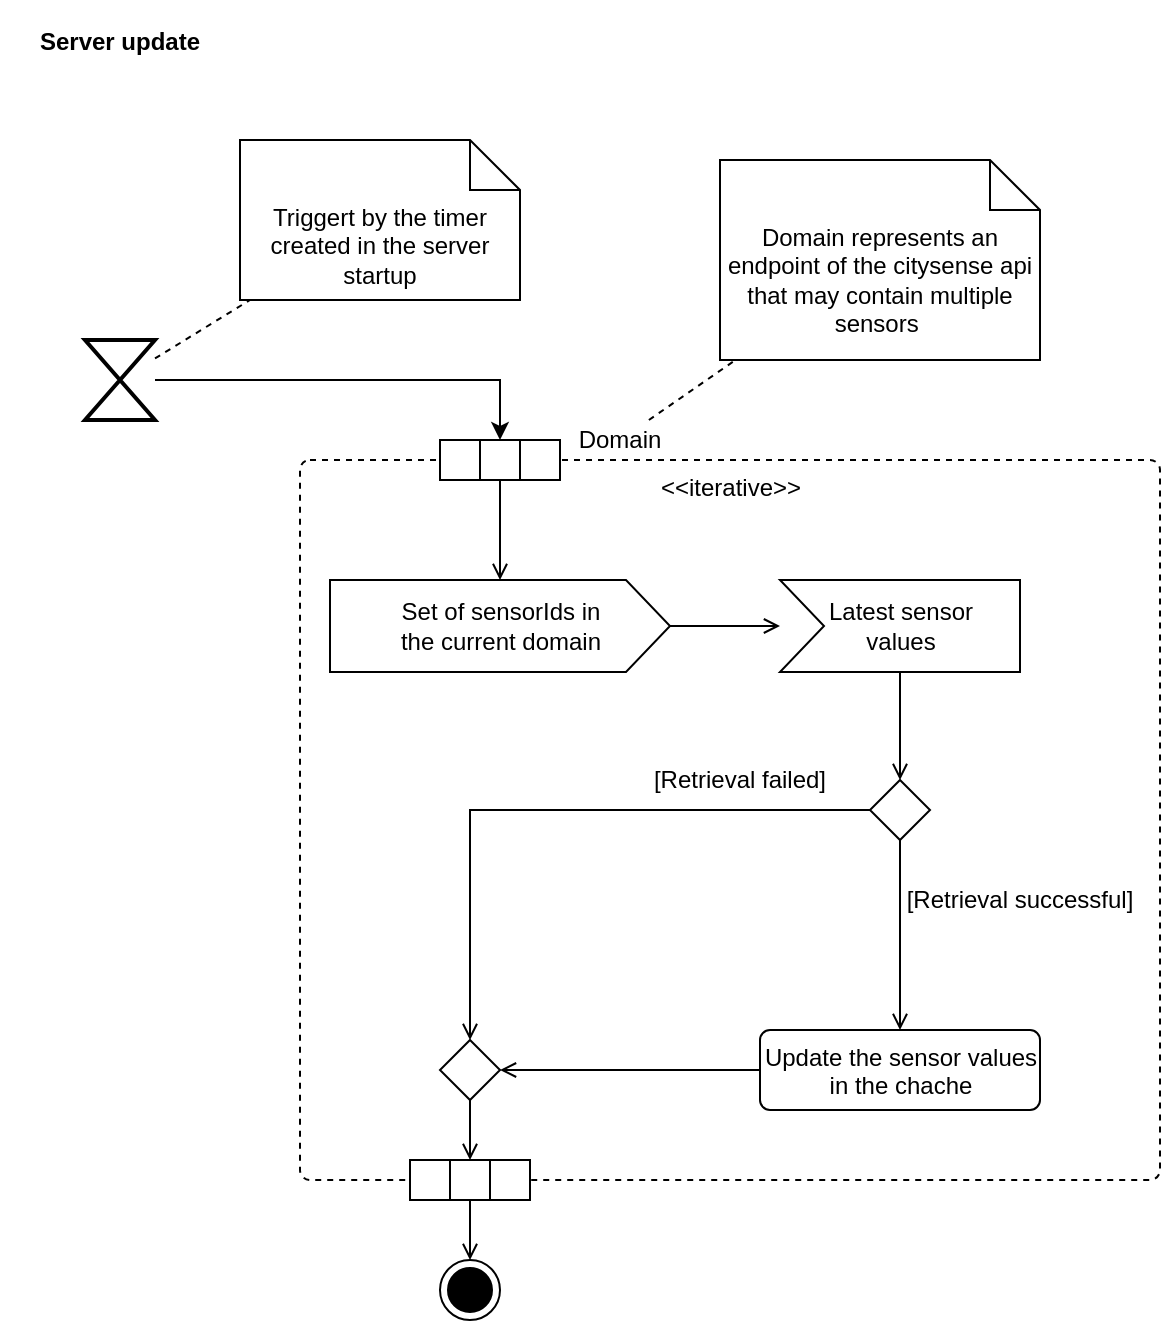 <mxfile version="13.9.9" type="device"><diagram id="NZ5WaNrlE5pJPLvmpC5N" name="Seite-1"><mxGraphModel dx="1422" dy="822" grid="1" gridSize="10" guides="1" tooltips="1" connect="1" arrows="1" fold="1" page="1" pageScale="1" pageWidth="1169" pageHeight="827" math="0" shadow="0"><root><mxCell id="0"/><mxCell id="1" parent="0"/><mxCell id="qidAgYPIADMJJuKvo7yR-1" value="Server update" style="text;align=center;fontStyle=1;verticalAlign=middle;spacingLeft=3;spacingRight=3;strokeColor=none;rotatable=0;points=[[0,0.5],[1,0.5]];portConstraint=eastwest;" parent="1" vertex="1"><mxGeometry width="120" height="40" as="geometry"/></mxCell><mxCell id="gtQfxba2zuIa_rJOl0VV-2" value="" style="ellipse;html=1;shape=endState;fillColor=#000000;strokeColor=#000000;" vertex="1" parent="1"><mxGeometry x="220" y="630" width="30" height="30" as="geometry"/></mxCell><mxCell id="gtQfxba2zuIa_rJOl0VV-5" style="edgeStyle=orthogonalEdgeStyle;rounded=0;orthogonalLoop=1;jettySize=auto;html=1;entryX=0.5;entryY=0;entryDx=0;entryDy=0;" edge="1" parent="1" source="gtQfxba2zuIa_rJOl0VV-3" target="gtQfxba2zuIa_rJOl0VV-11"><mxGeometry relative="1" as="geometry"><mxPoint x="280" y="220" as="targetPoint"/></mxGeometry></mxCell><mxCell id="gtQfxba2zuIa_rJOl0VV-7" style="rounded=0;orthogonalLoop=1;jettySize=auto;html=1;dashed=1;endArrow=none;endFill=0;" edge="1" parent="1" source="gtQfxba2zuIa_rJOl0VV-3" target="gtQfxba2zuIa_rJOl0VV-6"><mxGeometry relative="1" as="geometry"><mxPoint x="300" y="90" as="targetPoint"/></mxGeometry></mxCell><mxCell id="gtQfxba2zuIa_rJOl0VV-3" value="" style="html=1;shape=mxgraph.sysml.timeEvent;strokeWidth=2;verticalLabelPosition=bottom;verticalAlignment=top;" vertex="1" parent="1"><mxGeometry x="42.5" y="170" width="35" height="40" as="geometry"/></mxCell><mxCell id="gtQfxba2zuIa_rJOl0VV-6" value="Triggert by the timer created in the server startup" style="shape=note2;boundedLbl=1;whiteSpace=wrap;html=1;size=25;verticalAlign=top;align=center;" vertex="1" parent="1"><mxGeometry x="120" y="70" width="140" height="80" as="geometry"/></mxCell><mxCell id="gtQfxba2zuIa_rJOl0VV-8" value="&amp;lt;&amp;lt;iterative&amp;gt;&amp;gt;" style="html=1;align=center;verticalAlign=top;rounded=1;absoluteArcSize=1;arcSize=10;dashed=1;" vertex="1" parent="1"><mxGeometry x="150" y="230" width="430" height="360" as="geometry"/></mxCell><mxCell id="gtQfxba2zuIa_rJOl0VV-9" value="" style="group" vertex="1" connectable="0" parent="1"><mxGeometry x="220" y="220" width="60" height="20" as="geometry"/></mxCell><mxCell id="gtQfxba2zuIa_rJOl0VV-10" value="" style="rounded=0;whiteSpace=wrap;html=1;" vertex="1" parent="gtQfxba2zuIa_rJOl0VV-9"><mxGeometry width="20" height="20" as="geometry"/></mxCell><mxCell id="gtQfxba2zuIa_rJOl0VV-11" value="" style="rounded=0;whiteSpace=wrap;html=1;" vertex="1" parent="gtQfxba2zuIa_rJOl0VV-9"><mxGeometry x="20" width="20" height="20" as="geometry"/></mxCell><mxCell id="gtQfxba2zuIa_rJOl0VV-12" value="" style="rounded=0;whiteSpace=wrap;html=1;" vertex="1" parent="gtQfxba2zuIa_rJOl0VV-9"><mxGeometry x="40" width="20" height="20" as="geometry"/></mxCell><mxCell id="gtQfxba2zuIa_rJOl0VV-26" style="edgeStyle=none;rounded=0;orthogonalLoop=1;jettySize=auto;html=1;dashed=1;endArrow=none;endFill=0;" edge="1" parent="1" source="gtQfxba2zuIa_rJOl0VV-13" target="gtQfxba2zuIa_rJOl0VV-25"><mxGeometry relative="1" as="geometry"/></mxCell><mxCell id="gtQfxba2zuIa_rJOl0VV-13" value="Domain" style="text;html=1;strokeColor=none;fillColor=none;align=center;verticalAlign=middle;whiteSpace=wrap;rounded=0;" vertex="1" parent="1"><mxGeometry x="280" y="210" width="60" height="20" as="geometry"/></mxCell><mxCell id="gtQfxba2zuIa_rJOl0VV-19" value="" style="group" vertex="1" connectable="0" parent="1"><mxGeometry x="205" y="580" width="60" height="20" as="geometry"/></mxCell><mxCell id="gtQfxba2zuIa_rJOl0VV-20" value="" style="rounded=0;whiteSpace=wrap;html=1;" vertex="1" parent="gtQfxba2zuIa_rJOl0VV-19"><mxGeometry width="20" height="20" as="geometry"/></mxCell><mxCell id="gtQfxba2zuIa_rJOl0VV-21" value="" style="rounded=0;whiteSpace=wrap;html=1;" vertex="1" parent="gtQfxba2zuIa_rJOl0VV-19"><mxGeometry x="20" width="20" height="20" as="geometry"/></mxCell><mxCell id="gtQfxba2zuIa_rJOl0VV-22" value="" style="rounded=0;whiteSpace=wrap;html=1;" vertex="1" parent="gtQfxba2zuIa_rJOl0VV-19"><mxGeometry x="40" width="20" height="20" as="geometry"/></mxCell><mxCell id="gtQfxba2zuIa_rJOl0VV-25" value="Domain represents an endpoint of the citysense api that may contain multiple sensors&amp;nbsp;" style="shape=note2;boundedLbl=1;whiteSpace=wrap;html=1;size=25;verticalAlign=top;align=center;" vertex="1" parent="1"><mxGeometry x="360" y="80" width="160" height="100" as="geometry"/></mxCell><mxCell id="gtQfxba2zuIa_rJOl0VV-29" style="edgeStyle=none;rounded=0;orthogonalLoop=1;jettySize=auto;html=1;endArrow=open;endFill=0;" edge="1" parent="1" source="gtQfxba2zuIa_rJOl0VV-27" target="gtQfxba2zuIa_rJOl0VV-28"><mxGeometry relative="1" as="geometry"/></mxCell><mxCell id="gtQfxba2zuIa_rJOl0VV-27" value="Set of sensorIds in&lt;br&gt;the current domain" style="html=1;shadow=0;dashed=0;align=center;verticalAlign=middle;shape=mxgraph.arrows2.arrow;dy=0;dx=22;notch=0;" vertex="1" parent="1"><mxGeometry x="165" y="290" width="170" height="46" as="geometry"/></mxCell><mxCell id="gtQfxba2zuIa_rJOl0VV-36" style="edgeStyle=orthogonalEdgeStyle;rounded=0;orthogonalLoop=1;jettySize=auto;html=1;entryX=0.5;entryY=0;entryDx=0;entryDy=0;endArrow=open;endFill=0;" edge="1" parent="1" source="gtQfxba2zuIa_rJOl0VV-28" target="gtQfxba2zuIa_rJOl0VV-35"><mxGeometry relative="1" as="geometry"/></mxCell><mxCell id="gtQfxba2zuIa_rJOl0VV-28" value="Latest sensor&lt;br&gt;values" style="html=1;shadow=0;dashed=0;align=center;verticalAlign=middle;shape=mxgraph.arrows2.arrow;dy=0;dx=0;notch=22;" vertex="1" parent="1"><mxGeometry x="390" y="290" width="120" height="46" as="geometry"/></mxCell><mxCell id="gtQfxba2zuIa_rJOl0VV-30" style="edgeStyle=none;rounded=0;orthogonalLoop=1;jettySize=auto;html=1;endArrow=open;endFill=0;" edge="1" parent="1" source="gtQfxba2zuIa_rJOl0VV-11" target="gtQfxba2zuIa_rJOl0VV-27"><mxGeometry relative="1" as="geometry"/></mxCell><mxCell id="gtQfxba2zuIa_rJOl0VV-32" style="edgeStyle=none;rounded=0;orthogonalLoop=1;jettySize=auto;html=1;entryX=1;entryY=0.5;entryDx=0;entryDy=0;endArrow=open;endFill=0;" edge="1" parent="1" source="gtQfxba2zuIa_rJOl0VV-31" target="gtQfxba2zuIa_rJOl0VV-37"><mxGeometry relative="1" as="geometry"/></mxCell><mxCell id="gtQfxba2zuIa_rJOl0VV-31" value="Update the sensor values&lt;br&gt;in the chache" style="html=1;align=center;verticalAlign=top;rounded=1;absoluteArcSize=1;arcSize=10;dashed=0;" vertex="1" parent="1"><mxGeometry x="380" y="515" width="140" height="40" as="geometry"/></mxCell><mxCell id="gtQfxba2zuIa_rJOl0VV-33" style="edgeStyle=none;rounded=0;orthogonalLoop=1;jettySize=auto;html=1;endArrow=open;endFill=0;" edge="1" parent="1" source="gtQfxba2zuIa_rJOl0VV-21" target="gtQfxba2zuIa_rJOl0VV-2"><mxGeometry relative="1" as="geometry"/></mxCell><mxCell id="gtQfxba2zuIa_rJOl0VV-38" style="edgeStyle=orthogonalEdgeStyle;rounded=0;orthogonalLoop=1;jettySize=auto;html=1;entryX=0.5;entryY=0;entryDx=0;entryDy=0;endArrow=open;endFill=0;" edge="1" parent="1" source="gtQfxba2zuIa_rJOl0VV-35" target="gtQfxba2zuIa_rJOl0VV-37"><mxGeometry relative="1" as="geometry"/></mxCell><mxCell id="gtQfxba2zuIa_rJOl0VV-39" style="edgeStyle=orthogonalEdgeStyle;rounded=0;orthogonalLoop=1;jettySize=auto;html=1;endArrow=open;endFill=0;" edge="1" parent="1" source="gtQfxba2zuIa_rJOl0VV-35" target="gtQfxba2zuIa_rJOl0VV-31"><mxGeometry relative="1" as="geometry"/></mxCell><mxCell id="gtQfxba2zuIa_rJOl0VV-35" value="" style="rhombus;" vertex="1" parent="1"><mxGeometry x="435" y="390" width="30" height="30" as="geometry"/></mxCell><mxCell id="gtQfxba2zuIa_rJOl0VV-40" style="edgeStyle=orthogonalEdgeStyle;rounded=0;orthogonalLoop=1;jettySize=auto;html=1;entryX=0.5;entryY=0;entryDx=0;entryDy=0;endArrow=open;endFill=0;" edge="1" parent="1" source="gtQfxba2zuIa_rJOl0VV-37" target="gtQfxba2zuIa_rJOl0VV-21"><mxGeometry relative="1" as="geometry"/></mxCell><mxCell id="gtQfxba2zuIa_rJOl0VV-37" value="" style="rhombus;" vertex="1" parent="1"><mxGeometry x="220" y="520" width="30" height="30" as="geometry"/></mxCell><mxCell id="gtQfxba2zuIa_rJOl0VV-42" value="[Retrieval successful]" style="text;html=1;strokeColor=none;fillColor=none;align=center;verticalAlign=middle;whiteSpace=wrap;rounded=0;" vertex="1" parent="1"><mxGeometry x="450" y="440" width="120" height="20" as="geometry"/></mxCell><mxCell id="gtQfxba2zuIa_rJOl0VV-43" value="[Retrieval failed]" style="text;html=1;strokeColor=none;fillColor=none;align=center;verticalAlign=middle;whiteSpace=wrap;rounded=0;" vertex="1" parent="1"><mxGeometry x="310" y="380" width="120" height="20" as="geometry"/></mxCell></root></mxGraphModel></diagram></mxfile>